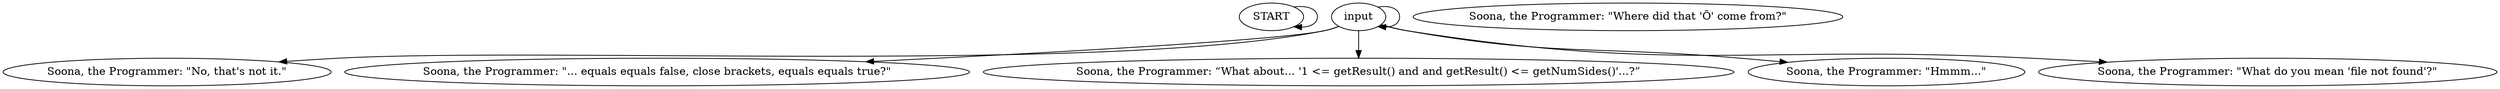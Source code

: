 # ICE / SOONA barks
# Things Noid says inside the church.
# ==================================================
digraph G {
	  0 [label="START"];
	  1 [label="input"];
	  2 [label="Soona, the Programmer: \"No, that's not it.\""];
	  3 [label="Soona, the Programmer: \"Where did that 'Õ' come from?\""];
	  4 [label="Soona, the Programmer: \"... equals equals false, close brackets, equals equals true?\""];
	  5 [label="Soona, the Programmer: “What about... '1 <= getResult() and and getResult() <= getNumSides()'...?”"];
	  6 [label="Soona, the Programmer: \"Hmmm...\""];
	  7 [label="Soona, the Programmer: \"What do you mean 'file not found'?\""];
	  0 -> 0
	  1 -> 1
	  1 -> 2
	  1 -> 4
	  1 -> 5
	  1 -> 6
	  1 -> 7
}

